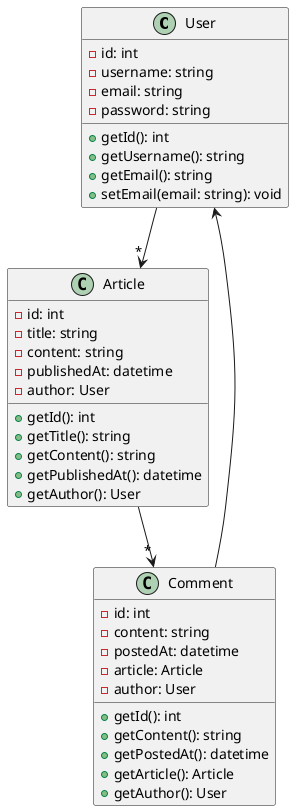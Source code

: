 @startuml

class User {
  - id: int
  - username: string
  - email: string
  - password: string
  + getId(): int
  + getUsername(): string
  + getEmail(): string
  + setEmail(email: string): void
}

class Article {
  - id: int
  - title: string
  - content: string
  - publishedAt: datetime
  - author: User
  + getId(): int
  + getTitle(): string
  + getContent(): string
  + getPublishedAt(): datetime
  + getAuthor(): User
}

class Comment {
  - id: int
  - content: string
  - postedAt: datetime
  - article: Article
  - author: User
  + getId(): int
  + getContent(): string
  + getPostedAt(): datetime
  + getArticle(): Article
  + getAuthor(): User
}

User --> "*" Article
Article --> "*" Comment
Comment --> User

@enduml
